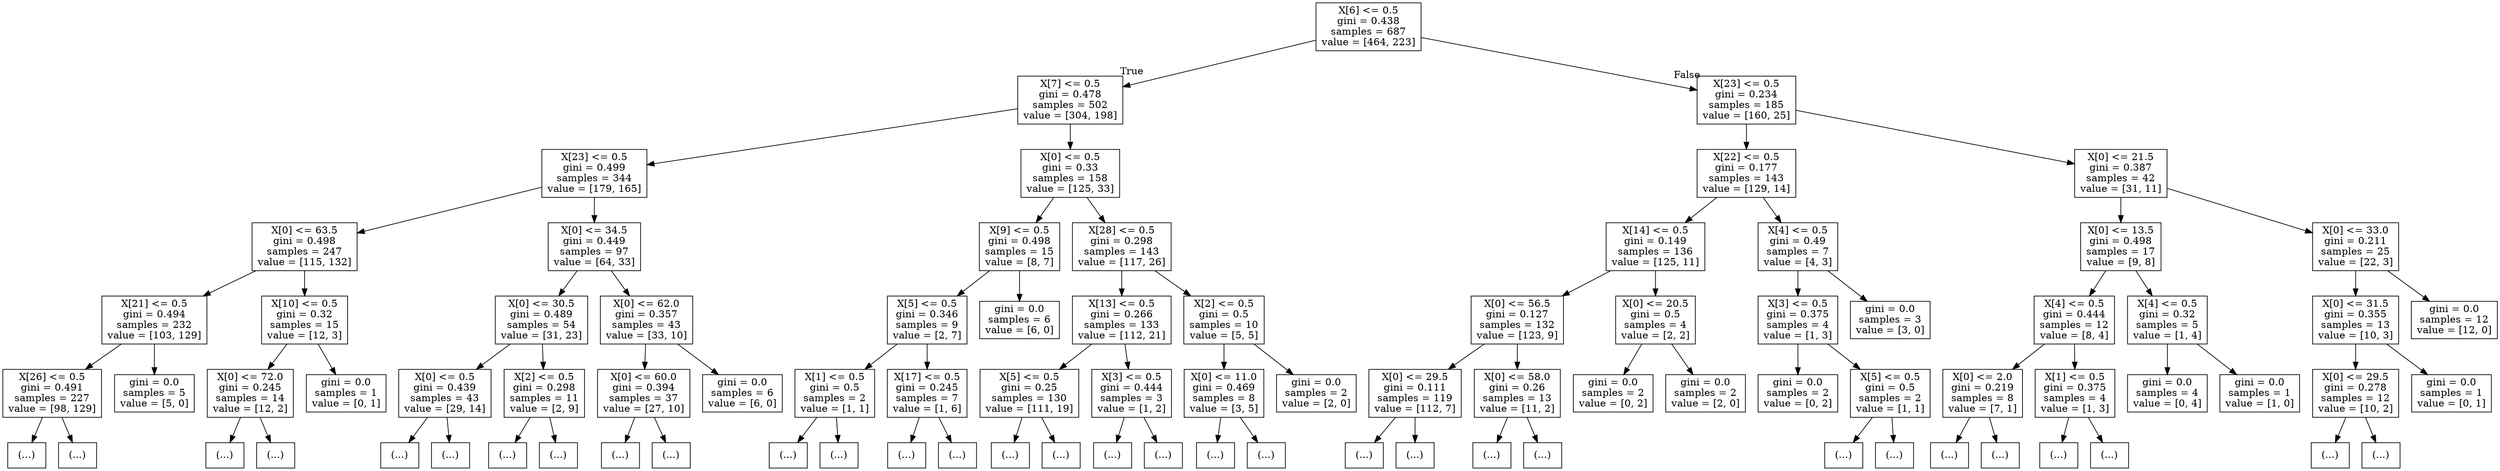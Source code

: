 digraph Tree {
node [shape=box] ;
0 [label="X[6] <= 0.5\ngini = 0.438\nsamples = 687\nvalue = [464, 223]"] ;
1 [label="X[7] <= 0.5\ngini = 0.478\nsamples = 502\nvalue = [304, 198]"] ;
0 -> 1 [labeldistance=2.5, labelangle=45, headlabel="True"] ;
2 [label="X[23] <= 0.5\ngini = 0.499\nsamples = 344\nvalue = [179, 165]"] ;
1 -> 2 ;
3 [label="X[0] <= 63.5\ngini = 0.498\nsamples = 247\nvalue = [115, 132]"] ;
2 -> 3 ;
4 [label="X[21] <= 0.5\ngini = 0.494\nsamples = 232\nvalue = [103, 129]"] ;
3 -> 4 ;
5 [label="X[26] <= 0.5\ngini = 0.491\nsamples = 227\nvalue = [98, 129]"] ;
4 -> 5 ;
6 [label="(...)"] ;
5 -> 6 ;
175 [label="(...)"] ;
5 -> 175 ;
180 [label="gini = 0.0\nsamples = 5\nvalue = [5, 0]"] ;
4 -> 180 ;
181 [label="X[10] <= 0.5\ngini = 0.32\nsamples = 15\nvalue = [12, 3]"] ;
3 -> 181 ;
182 [label="X[0] <= 72.0\ngini = 0.245\nsamples = 14\nvalue = [12, 2]"] ;
181 -> 182 ;
183 [label="(...)"] ;
182 -> 183 ;
186 [label="(...)"] ;
182 -> 186 ;
189 [label="gini = 0.0\nsamples = 1\nvalue = [0, 1]"] ;
181 -> 189 ;
190 [label="X[0] <= 34.5\ngini = 0.449\nsamples = 97\nvalue = [64, 33]"] ;
2 -> 190 ;
191 [label="X[0] <= 30.5\ngini = 0.489\nsamples = 54\nvalue = [31, 23]"] ;
190 -> 191 ;
192 [label="X[0] <= 0.5\ngini = 0.439\nsamples = 43\nvalue = [29, 14]"] ;
191 -> 192 ;
193 [label="(...)"] ;
192 -> 193 ;
194 [label="(...)"] ;
192 -> 194 ;
227 [label="X[2] <= 0.5\ngini = 0.298\nsamples = 11\nvalue = [2, 9]"] ;
191 -> 227 ;
228 [label="(...)"] ;
227 -> 228 ;
233 [label="(...)"] ;
227 -> 233 ;
236 [label="X[0] <= 62.0\ngini = 0.357\nsamples = 43\nvalue = [33, 10]"] ;
190 -> 236 ;
237 [label="X[0] <= 60.0\ngini = 0.394\nsamples = 37\nvalue = [27, 10]"] ;
236 -> 237 ;
238 [label="(...)"] ;
237 -> 238 ;
263 [label="(...)"] ;
237 -> 263 ;
264 [label="gini = 0.0\nsamples = 6\nvalue = [6, 0]"] ;
236 -> 264 ;
265 [label="X[0] <= 0.5\ngini = 0.33\nsamples = 158\nvalue = [125, 33]"] ;
1 -> 265 ;
266 [label="X[9] <= 0.5\ngini = 0.498\nsamples = 15\nvalue = [8, 7]"] ;
265 -> 266 ;
267 [label="X[5] <= 0.5\ngini = 0.346\nsamples = 9\nvalue = [2, 7]"] ;
266 -> 267 ;
268 [label="X[1] <= 0.5\ngini = 0.5\nsamples = 2\nvalue = [1, 1]"] ;
267 -> 268 ;
269 [label="(...)"] ;
268 -> 269 ;
270 [label="(...)"] ;
268 -> 270 ;
271 [label="X[17] <= 0.5\ngini = 0.245\nsamples = 7\nvalue = [1, 6]"] ;
267 -> 271 ;
272 [label="(...)"] ;
271 -> 272 ;
273 [label="(...)"] ;
271 -> 273 ;
274 [label="gini = 0.0\nsamples = 6\nvalue = [6, 0]"] ;
266 -> 274 ;
275 [label="X[28] <= 0.5\ngini = 0.298\nsamples = 143\nvalue = [117, 26]"] ;
265 -> 275 ;
276 [label="X[13] <= 0.5\ngini = 0.266\nsamples = 133\nvalue = [112, 21]"] ;
275 -> 276 ;
277 [label="X[5] <= 0.5\ngini = 0.25\nsamples = 130\nvalue = [111, 19]"] ;
276 -> 277 ;
278 [label="(...)"] ;
277 -> 278 ;
319 [label="(...)"] ;
277 -> 319 ;
334 [label="X[3] <= 0.5\ngini = 0.444\nsamples = 3\nvalue = [1, 2]"] ;
276 -> 334 ;
335 [label="(...)"] ;
334 -> 335 ;
336 [label="(...)"] ;
334 -> 336 ;
337 [label="X[2] <= 0.5\ngini = 0.5\nsamples = 10\nvalue = [5, 5]"] ;
275 -> 337 ;
338 [label="X[0] <= 11.0\ngini = 0.469\nsamples = 8\nvalue = [3, 5]"] ;
337 -> 338 ;
339 [label="(...)"] ;
338 -> 339 ;
340 [label="(...)"] ;
338 -> 340 ;
347 [label="gini = 0.0\nsamples = 2\nvalue = [2, 0]"] ;
337 -> 347 ;
348 [label="X[23] <= 0.5\ngini = 0.234\nsamples = 185\nvalue = [160, 25]"] ;
0 -> 348 [labeldistance=2.5, labelangle=-45, headlabel="False"] ;
349 [label="X[22] <= 0.5\ngini = 0.177\nsamples = 143\nvalue = [129, 14]"] ;
348 -> 349 ;
350 [label="X[14] <= 0.5\ngini = 0.149\nsamples = 136\nvalue = [125, 11]"] ;
349 -> 350 ;
351 [label="X[0] <= 56.5\ngini = 0.127\nsamples = 132\nvalue = [123, 9]"] ;
350 -> 351 ;
352 [label="X[0] <= 29.5\ngini = 0.111\nsamples = 119\nvalue = [112, 7]"] ;
351 -> 352 ;
353 [label="(...)"] ;
352 -> 353 ;
386 [label="(...)"] ;
352 -> 386 ;
387 [label="X[0] <= 58.0\ngini = 0.26\nsamples = 13\nvalue = [11, 2]"] ;
351 -> 387 ;
388 [label="(...)"] ;
387 -> 388 ;
389 [label="(...)"] ;
387 -> 389 ;
390 [label="X[0] <= 20.5\ngini = 0.5\nsamples = 4\nvalue = [2, 2]"] ;
350 -> 390 ;
391 [label="gini = 0.0\nsamples = 2\nvalue = [0, 2]"] ;
390 -> 391 ;
392 [label="gini = 0.0\nsamples = 2\nvalue = [2, 0]"] ;
390 -> 392 ;
393 [label="X[4] <= 0.5\ngini = 0.49\nsamples = 7\nvalue = [4, 3]"] ;
349 -> 393 ;
394 [label="X[3] <= 0.5\ngini = 0.375\nsamples = 4\nvalue = [1, 3]"] ;
393 -> 394 ;
395 [label="gini = 0.0\nsamples = 2\nvalue = [0, 2]"] ;
394 -> 395 ;
396 [label="X[5] <= 0.5\ngini = 0.5\nsamples = 2\nvalue = [1, 1]"] ;
394 -> 396 ;
397 [label="(...)"] ;
396 -> 397 ;
398 [label="(...)"] ;
396 -> 398 ;
399 [label="gini = 0.0\nsamples = 3\nvalue = [3, 0]"] ;
393 -> 399 ;
400 [label="X[0] <= 21.5\ngini = 0.387\nsamples = 42\nvalue = [31, 11]"] ;
348 -> 400 ;
401 [label="X[0] <= 13.5\ngini = 0.498\nsamples = 17\nvalue = [9, 8]"] ;
400 -> 401 ;
402 [label="X[4] <= 0.5\ngini = 0.444\nsamples = 12\nvalue = [8, 4]"] ;
401 -> 402 ;
403 [label="X[0] <= 2.0\ngini = 0.219\nsamples = 8\nvalue = [7, 1]"] ;
402 -> 403 ;
404 [label="(...)"] ;
403 -> 404 ;
405 [label="(...)"] ;
403 -> 405 ;
406 [label="X[1] <= 0.5\ngini = 0.375\nsamples = 4\nvalue = [1, 3]"] ;
402 -> 406 ;
407 [label="(...)"] ;
406 -> 407 ;
408 [label="(...)"] ;
406 -> 408 ;
409 [label="X[4] <= 0.5\ngini = 0.32\nsamples = 5\nvalue = [1, 4]"] ;
401 -> 409 ;
410 [label="gini = 0.0\nsamples = 4\nvalue = [0, 4]"] ;
409 -> 410 ;
411 [label="gini = 0.0\nsamples = 1\nvalue = [1, 0]"] ;
409 -> 411 ;
412 [label="X[0] <= 33.0\ngini = 0.211\nsamples = 25\nvalue = [22, 3]"] ;
400 -> 412 ;
413 [label="X[0] <= 31.5\ngini = 0.355\nsamples = 13\nvalue = [10, 3]"] ;
412 -> 413 ;
414 [label="X[0] <= 29.5\ngini = 0.278\nsamples = 12\nvalue = [10, 2]"] ;
413 -> 414 ;
415 [label="(...)"] ;
414 -> 415 ;
416 [label="(...)"] ;
414 -> 416 ;
421 [label="gini = 0.0\nsamples = 1\nvalue = [0, 1]"] ;
413 -> 421 ;
422 [label="gini = 0.0\nsamples = 12\nvalue = [12, 0]"] ;
412 -> 422 ;
}